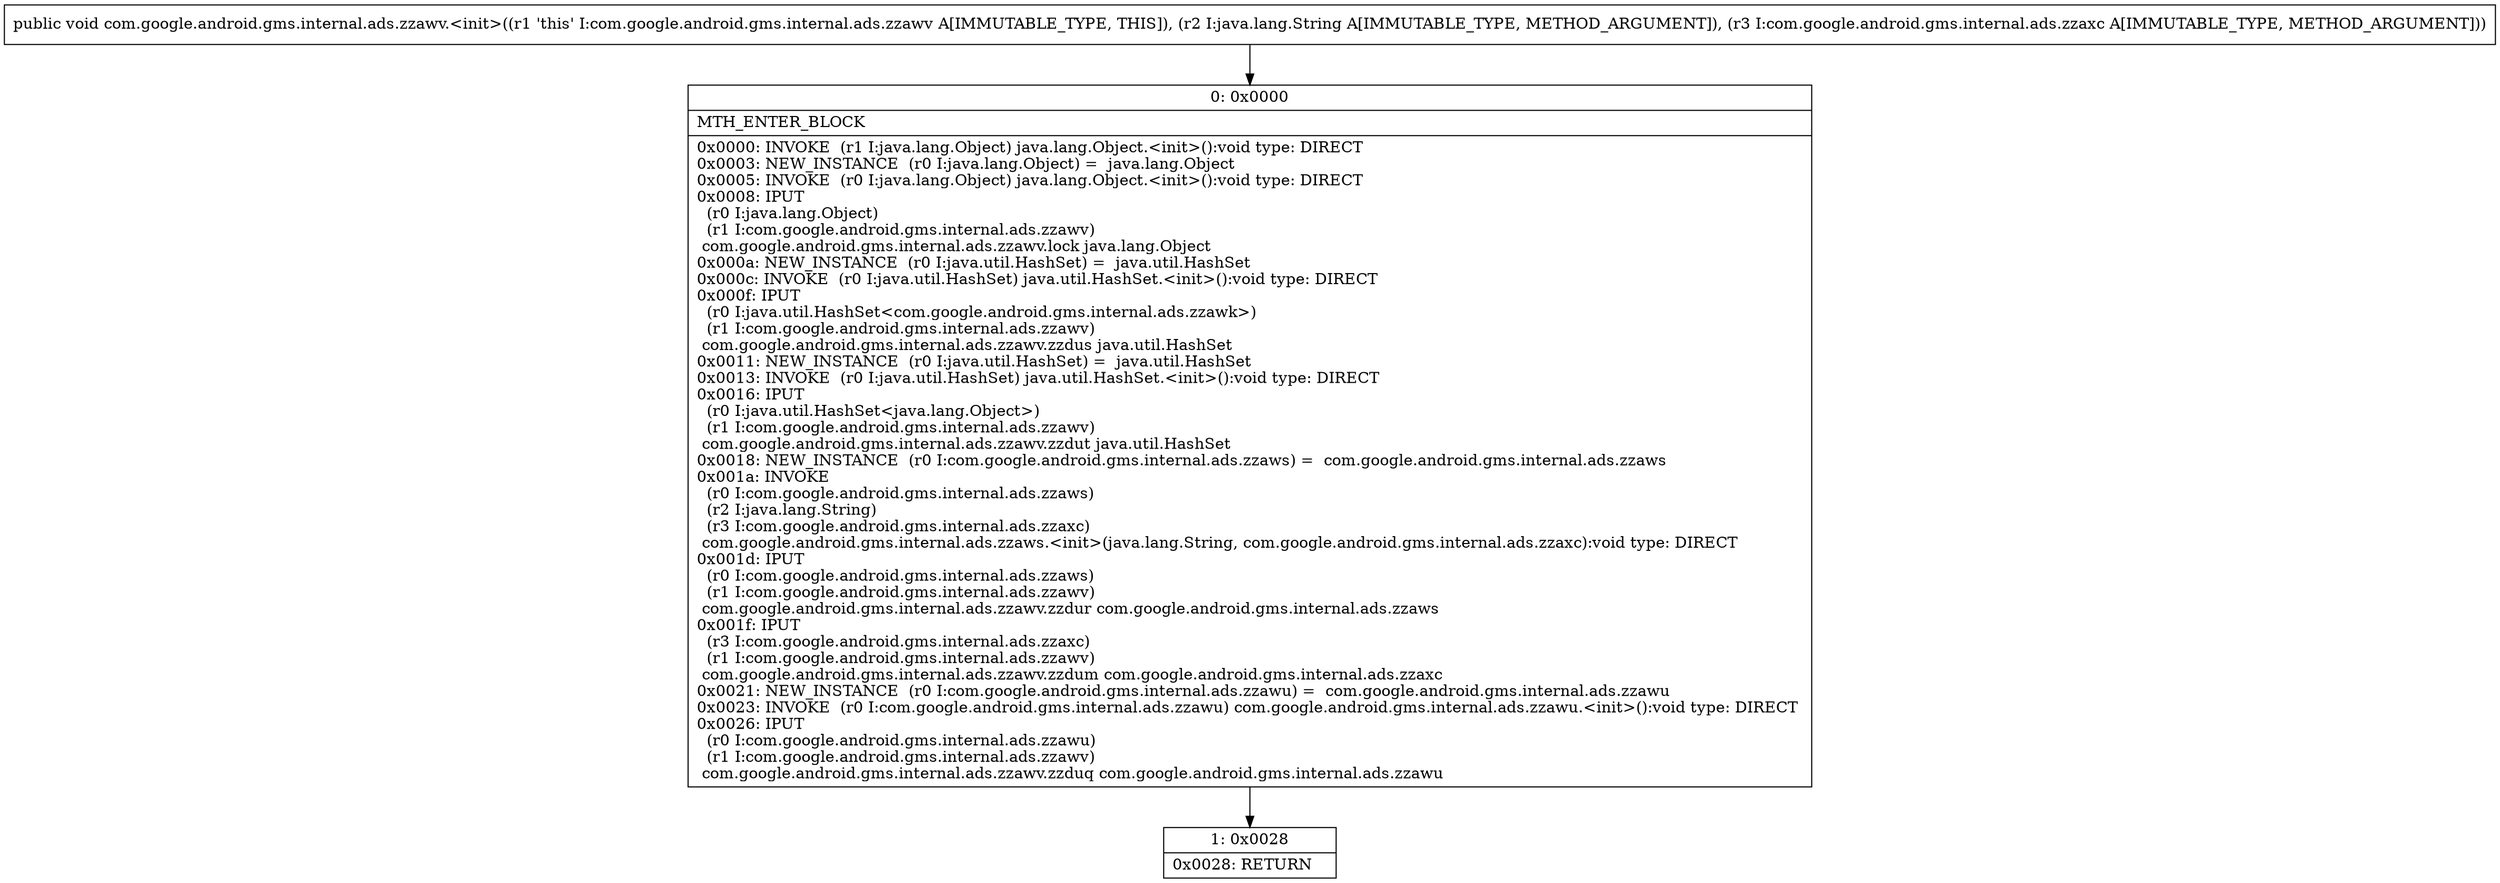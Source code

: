 digraph "CFG forcom.google.android.gms.internal.ads.zzawv.\<init\>(Ljava\/lang\/String;Lcom\/google\/android\/gms\/internal\/ads\/zzaxc;)V" {
Node_0 [shape=record,label="{0\:\ 0x0000|MTH_ENTER_BLOCK\l|0x0000: INVOKE  (r1 I:java.lang.Object) java.lang.Object.\<init\>():void type: DIRECT \l0x0003: NEW_INSTANCE  (r0 I:java.lang.Object) =  java.lang.Object \l0x0005: INVOKE  (r0 I:java.lang.Object) java.lang.Object.\<init\>():void type: DIRECT \l0x0008: IPUT  \l  (r0 I:java.lang.Object)\l  (r1 I:com.google.android.gms.internal.ads.zzawv)\l com.google.android.gms.internal.ads.zzawv.lock java.lang.Object \l0x000a: NEW_INSTANCE  (r0 I:java.util.HashSet) =  java.util.HashSet \l0x000c: INVOKE  (r0 I:java.util.HashSet) java.util.HashSet.\<init\>():void type: DIRECT \l0x000f: IPUT  \l  (r0 I:java.util.HashSet\<com.google.android.gms.internal.ads.zzawk\>)\l  (r1 I:com.google.android.gms.internal.ads.zzawv)\l com.google.android.gms.internal.ads.zzawv.zzdus java.util.HashSet \l0x0011: NEW_INSTANCE  (r0 I:java.util.HashSet) =  java.util.HashSet \l0x0013: INVOKE  (r0 I:java.util.HashSet) java.util.HashSet.\<init\>():void type: DIRECT \l0x0016: IPUT  \l  (r0 I:java.util.HashSet\<java.lang.Object\>)\l  (r1 I:com.google.android.gms.internal.ads.zzawv)\l com.google.android.gms.internal.ads.zzawv.zzdut java.util.HashSet \l0x0018: NEW_INSTANCE  (r0 I:com.google.android.gms.internal.ads.zzaws) =  com.google.android.gms.internal.ads.zzaws \l0x001a: INVOKE  \l  (r0 I:com.google.android.gms.internal.ads.zzaws)\l  (r2 I:java.lang.String)\l  (r3 I:com.google.android.gms.internal.ads.zzaxc)\l com.google.android.gms.internal.ads.zzaws.\<init\>(java.lang.String, com.google.android.gms.internal.ads.zzaxc):void type: DIRECT \l0x001d: IPUT  \l  (r0 I:com.google.android.gms.internal.ads.zzaws)\l  (r1 I:com.google.android.gms.internal.ads.zzawv)\l com.google.android.gms.internal.ads.zzawv.zzdur com.google.android.gms.internal.ads.zzaws \l0x001f: IPUT  \l  (r3 I:com.google.android.gms.internal.ads.zzaxc)\l  (r1 I:com.google.android.gms.internal.ads.zzawv)\l com.google.android.gms.internal.ads.zzawv.zzdum com.google.android.gms.internal.ads.zzaxc \l0x0021: NEW_INSTANCE  (r0 I:com.google.android.gms.internal.ads.zzawu) =  com.google.android.gms.internal.ads.zzawu \l0x0023: INVOKE  (r0 I:com.google.android.gms.internal.ads.zzawu) com.google.android.gms.internal.ads.zzawu.\<init\>():void type: DIRECT \l0x0026: IPUT  \l  (r0 I:com.google.android.gms.internal.ads.zzawu)\l  (r1 I:com.google.android.gms.internal.ads.zzawv)\l com.google.android.gms.internal.ads.zzawv.zzduq com.google.android.gms.internal.ads.zzawu \l}"];
Node_1 [shape=record,label="{1\:\ 0x0028|0x0028: RETURN   \l}"];
MethodNode[shape=record,label="{public void com.google.android.gms.internal.ads.zzawv.\<init\>((r1 'this' I:com.google.android.gms.internal.ads.zzawv A[IMMUTABLE_TYPE, THIS]), (r2 I:java.lang.String A[IMMUTABLE_TYPE, METHOD_ARGUMENT]), (r3 I:com.google.android.gms.internal.ads.zzaxc A[IMMUTABLE_TYPE, METHOD_ARGUMENT])) }"];
MethodNode -> Node_0;
Node_0 -> Node_1;
}

